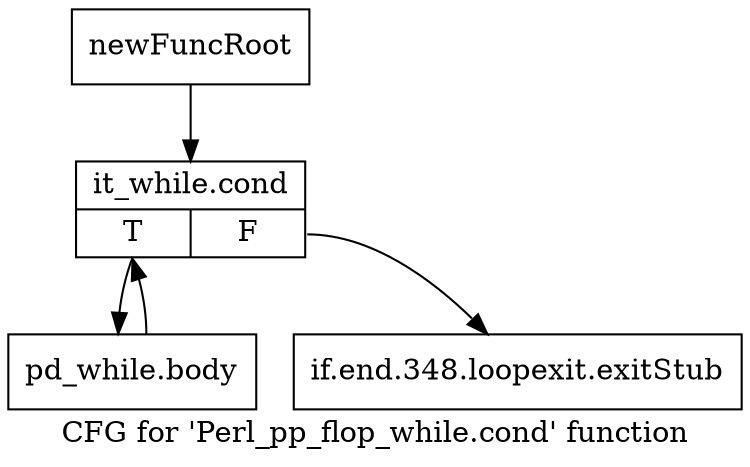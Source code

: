 digraph "CFG for 'Perl_pp_flop_while.cond' function" {
	label="CFG for 'Perl_pp_flop_while.cond' function";

	Node0x4ee4c20 [shape=record,label="{newFuncRoot}"];
	Node0x4ee4c20 -> Node0x4ee4cc0;
	Node0x4ee4c70 [shape=record,label="{if.end.348.loopexit.exitStub}"];
	Node0x4ee4cc0 [shape=record,label="{it_while.cond|{<s0>T|<s1>F}}"];
	Node0x4ee4cc0:s0 -> Node0x4ee4d10;
	Node0x4ee4cc0:s1 -> Node0x4ee4c70;
	Node0x4ee4d10 [shape=record,label="{pd_while.body}"];
	Node0x4ee4d10 -> Node0x4ee4cc0;
}
